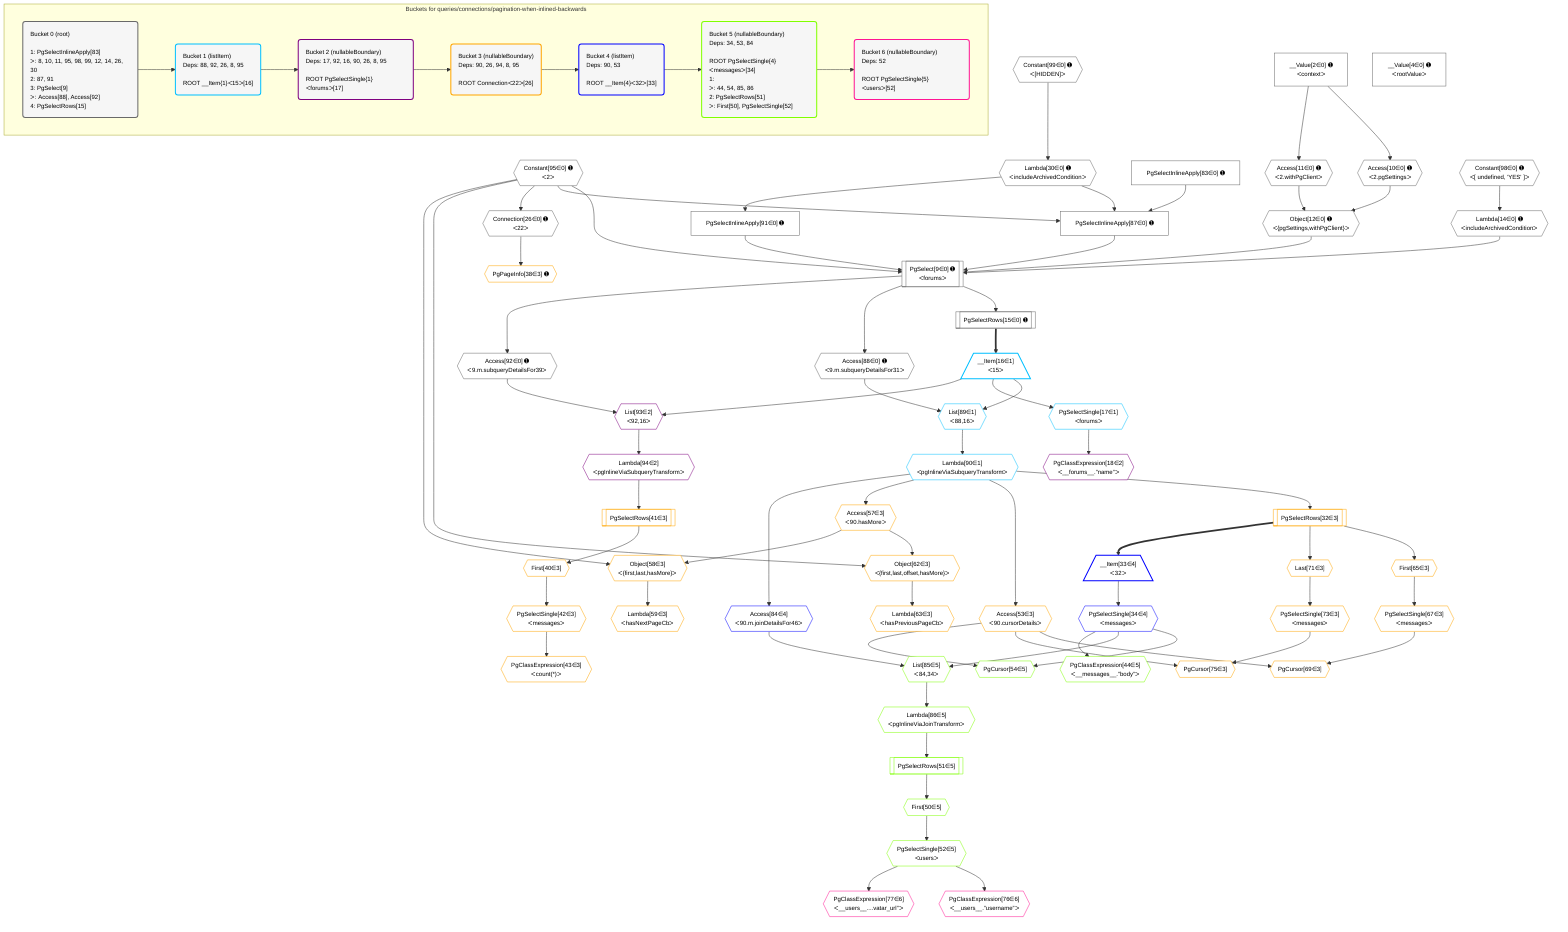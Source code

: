 %%{init: {'themeVariables': { 'fontSize': '12px'}}}%%
graph TD
    classDef path fill:#eee,stroke:#000,color:#000
    classDef plan fill:#fff,stroke-width:1px,color:#000
    classDef itemplan fill:#fff,stroke-width:2px,color:#000
    classDef unbatchedplan fill:#dff,stroke-width:1px,color:#000
    classDef sideeffectplan fill:#fcc,stroke-width:2px,color:#000
    classDef bucket fill:#f6f6f6,color:#000,stroke-width:2px,text-align:left


    %% plan dependencies
    PgSelect9[["PgSelect[9∈0] ➊<br />ᐸforumsᐳ"]]:::plan
    Object12{{"Object[12∈0] ➊<br />ᐸ{pgSettings,withPgClient}ᐳ"}}:::plan
    Constant95{{"Constant[95∈0] ➊<br />ᐸ2ᐳ"}}:::plan
    Lambda14{{"Lambda[14∈0] ➊<br />ᐸincludeArchivedConditionᐳ"}}:::plan
    PgSelectInlineApply87["PgSelectInlineApply[87∈0] ➊"]:::plan
    PgSelectInlineApply91["PgSelectInlineApply[91∈0] ➊"]:::plan
    Object12 & Constant95 & Lambda14 & PgSelectInlineApply87 & PgSelectInlineApply91 --> PgSelect9
    Lambda30{{"Lambda[30∈0] ➊<br />ᐸincludeArchivedConditionᐳ"}}:::plan
    PgSelectInlineApply83["PgSelectInlineApply[83∈0] ➊"]:::plan
    Constant95 & Lambda30 & PgSelectInlineApply83 --> PgSelectInlineApply87
    Access10{{"Access[10∈0] ➊<br />ᐸ2.pgSettingsᐳ"}}:::plan
    Access11{{"Access[11∈0] ➊<br />ᐸ2.withPgClientᐳ"}}:::plan
    Access10 & Access11 --> Object12
    __Value2["__Value[2∈0] ➊<br />ᐸcontextᐳ"]:::plan
    __Value2 --> Access10
    __Value2 --> Access11
    Constant98{{"Constant[98∈0] ➊<br />ᐸ[ undefined, 'YES' ]ᐳ"}}:::plan
    Constant98 --> Lambda14
    PgSelectRows15[["PgSelectRows[15∈0] ➊"]]:::plan
    PgSelect9 --> PgSelectRows15
    Connection26{{"Connection[26∈0] ➊<br />ᐸ22ᐳ"}}:::plan
    Constant95 --> Connection26
    Constant99{{"Constant[99∈0] ➊<br />ᐸ[HIDDEN]ᐳ"}}:::plan
    Constant99 --> Lambda30
    Access88{{"Access[88∈0] ➊<br />ᐸ9.m.subqueryDetailsFor31ᐳ"}}:::plan
    PgSelect9 --> Access88
    Lambda30 --> PgSelectInlineApply91
    Access92{{"Access[92∈0] ➊<br />ᐸ9.m.subqueryDetailsFor39ᐳ"}}:::plan
    PgSelect9 --> Access92
    __Value4["__Value[4∈0] ➊<br />ᐸrootValueᐳ"]:::plan
    List89{{"List[89∈1]<br />ᐸ88,16ᐳ"}}:::plan
    __Item16[/"__Item[16∈1]<br />ᐸ15ᐳ"\]:::itemplan
    Access88 & __Item16 --> List89
    PgSelectRows15 ==> __Item16
    PgSelectSingle17{{"PgSelectSingle[17∈1]<br />ᐸforumsᐳ"}}:::plan
    __Item16 --> PgSelectSingle17
    Lambda90{{"Lambda[90∈1]<br />ᐸpgInlineViaSubqueryTransformᐳ"}}:::plan
    List89 --> Lambda90
    List93{{"List[93∈2]<br />ᐸ92,16ᐳ"}}:::plan
    Access92 & __Item16 --> List93
    PgClassExpression18{{"PgClassExpression[18∈2]<br />ᐸ__forums__.”name”ᐳ"}}:::plan
    PgSelectSingle17 --> PgClassExpression18
    Lambda94{{"Lambda[94∈2]<br />ᐸpgInlineViaSubqueryTransformᐳ"}}:::plan
    List93 --> Lambda94
    Object62{{"Object[62∈3]<br />ᐸ{first,last,offset,hasMore}ᐳ"}}:::plan
    Access57{{"Access[57∈3]<br />ᐸ90.hasMoreᐳ"}}:::plan
    Constant95 & Access57 --> Object62
    Object58{{"Object[58∈3]<br />ᐸ{first,last,hasMore}ᐳ"}}:::plan
    Constant95 & Access57 --> Object58
    PgCursor69{{"PgCursor[69∈3]"}}:::plan
    PgSelectSingle67{{"PgSelectSingle[67∈3]<br />ᐸmessagesᐳ"}}:::plan
    Access53{{"Access[53∈3]<br />ᐸ90.cursorDetailsᐳ"}}:::plan
    PgSelectSingle67 & Access53 --> PgCursor69
    PgCursor75{{"PgCursor[75∈3]"}}:::plan
    PgSelectSingle73{{"PgSelectSingle[73∈3]<br />ᐸmessagesᐳ"}}:::plan
    PgSelectSingle73 & Access53 --> PgCursor75
    PgSelectRows32[["PgSelectRows[32∈3]"]]:::plan
    Lambda90 --> PgSelectRows32
    PgPageInfo38{{"PgPageInfo[38∈3] ➊"}}:::plan
    Connection26 --> PgPageInfo38
    First40{{"First[40∈3]"}}:::plan
    PgSelectRows41[["PgSelectRows[41∈3]"]]:::plan
    PgSelectRows41 --> First40
    Lambda94 --> PgSelectRows41
    PgSelectSingle42{{"PgSelectSingle[42∈3]<br />ᐸmessagesᐳ"}}:::plan
    First40 --> PgSelectSingle42
    PgClassExpression43{{"PgClassExpression[43∈3]<br />ᐸcount(*)ᐳ"}}:::plan
    PgSelectSingle42 --> PgClassExpression43
    Lambda90 --> Access53
    Lambda90 --> Access57
    Lambda59{{"Lambda[59∈3]<br />ᐸhasNextPageCbᐳ"}}:::plan
    Object58 --> Lambda59
    Lambda63{{"Lambda[63∈3]<br />ᐸhasPreviousPageCbᐳ"}}:::plan
    Object62 --> Lambda63
    First65{{"First[65∈3]"}}:::plan
    PgSelectRows32 --> First65
    First65 --> PgSelectSingle67
    Last71{{"Last[71∈3]"}}:::plan
    PgSelectRows32 --> Last71
    Last71 --> PgSelectSingle73
    __Item33[/"__Item[33∈4]<br />ᐸ32ᐳ"\]:::itemplan
    PgSelectRows32 ==> __Item33
    PgSelectSingle34{{"PgSelectSingle[34∈4]<br />ᐸmessagesᐳ"}}:::plan
    __Item33 --> PgSelectSingle34
    Access84{{"Access[84∈4]<br />ᐸ90.m.joinDetailsFor46ᐳ"}}:::plan
    Lambda90 --> Access84
    PgCursor54{{"PgCursor[54∈5]"}}:::plan
    PgSelectSingle34 & Access53 --> PgCursor54
    List85{{"List[85∈5]<br />ᐸ84,34ᐳ"}}:::plan
    Access84 & PgSelectSingle34 --> List85
    PgClassExpression44{{"PgClassExpression[44∈5]<br />ᐸ__messages__.”body”ᐳ"}}:::plan
    PgSelectSingle34 --> PgClassExpression44
    First50{{"First[50∈5]"}}:::plan
    PgSelectRows51[["PgSelectRows[51∈5]"]]:::plan
    PgSelectRows51 --> First50
    Lambda86{{"Lambda[86∈5]<br />ᐸpgInlineViaJoinTransformᐳ"}}:::plan
    Lambda86 --> PgSelectRows51
    PgSelectSingle52{{"PgSelectSingle[52∈5]<br />ᐸusersᐳ"}}:::plan
    First50 --> PgSelectSingle52
    List85 --> Lambda86
    PgClassExpression76{{"PgClassExpression[76∈6]<br />ᐸ__users__.”username”ᐳ"}}:::plan
    PgSelectSingle52 --> PgClassExpression76
    PgClassExpression77{{"PgClassExpression[77∈6]<br />ᐸ__users__....vatar_url”ᐳ"}}:::plan
    PgSelectSingle52 --> PgClassExpression77

    %% define steps

    subgraph "Buckets for queries/connections/pagination-when-inlined-backwards"
    Bucket0("Bucket 0 (root)<br /><br />1: PgSelectInlineApply[83]<br />ᐳ: 8, 10, 11, 95, 98, 99, 12, 14, 26, 30<br />2: 87, 91<br />3: PgSelect[9]<br />ᐳ: Access[88], Access[92]<br />4: PgSelectRows[15]"):::bucket
    classDef bucket0 stroke:#696969
    class Bucket0,__Value2,__Value4,PgSelect9,Access10,Access11,Object12,Lambda14,PgSelectRows15,Connection26,Lambda30,PgSelectInlineApply83,PgSelectInlineApply87,Access88,PgSelectInlineApply91,Access92,Constant95,Constant98,Constant99 bucket0
    Bucket1("Bucket 1 (listItem)<br />Deps: 88, 92, 26, 8, 95<br /><br />ROOT __Item{1}ᐸ15ᐳ[16]"):::bucket
    classDef bucket1 stroke:#00bfff
    class Bucket1,__Item16,PgSelectSingle17,List89,Lambda90 bucket1
    Bucket2("Bucket 2 (nullableBoundary)<br />Deps: 17, 92, 16, 90, 26, 8, 95<br /><br />ROOT PgSelectSingle{1}ᐸforumsᐳ[17]"):::bucket
    classDef bucket2 stroke:#7f007f
    class Bucket2,PgClassExpression18,List93,Lambda94 bucket2
    Bucket3("Bucket 3 (nullableBoundary)<br />Deps: 90, 26, 94, 8, 95<br /><br />ROOT Connectionᐸ22ᐳ[26]"):::bucket
    classDef bucket3 stroke:#ffa500
    class Bucket3,PgSelectRows32,PgPageInfo38,First40,PgSelectRows41,PgSelectSingle42,PgClassExpression43,Access53,Access57,Object58,Lambda59,Object62,Lambda63,First65,PgSelectSingle67,PgCursor69,Last71,PgSelectSingle73,PgCursor75 bucket3
    Bucket4("Bucket 4 (listItem)<br />Deps: 90, 53<br /><br />ROOT __Item{4}ᐸ32ᐳ[33]"):::bucket
    classDef bucket4 stroke:#0000ff
    class Bucket4,__Item33,PgSelectSingle34,Access84 bucket4
    Bucket5("Bucket 5 (nullableBoundary)<br />Deps: 34, 53, 84<br /><br />ROOT PgSelectSingle{4}ᐸmessagesᐳ[34]<br />1: <br />ᐳ: 44, 54, 85, 86<br />2: PgSelectRows[51]<br />ᐳ: First[50], PgSelectSingle[52]"):::bucket
    classDef bucket5 stroke:#7fff00
    class Bucket5,PgClassExpression44,First50,PgSelectRows51,PgSelectSingle52,PgCursor54,List85,Lambda86 bucket5
    Bucket6("Bucket 6 (nullableBoundary)<br />Deps: 52<br /><br />ROOT PgSelectSingle{5}ᐸusersᐳ[52]"):::bucket
    classDef bucket6 stroke:#ff1493
    class Bucket6,PgClassExpression76,PgClassExpression77 bucket6
    Bucket0 --> Bucket1
    Bucket1 --> Bucket2
    Bucket2 --> Bucket3
    Bucket3 --> Bucket4
    Bucket4 --> Bucket5
    Bucket5 --> Bucket6
    end